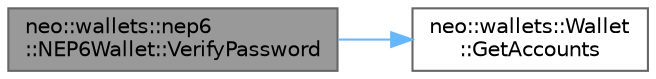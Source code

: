 digraph "neo::wallets::nep6::NEP6Wallet::VerifyPassword"
{
 // LATEX_PDF_SIZE
  bgcolor="transparent";
  edge [fontname=Helvetica,fontsize=10,labelfontname=Helvetica,labelfontsize=10];
  node [fontname=Helvetica,fontsize=10,shape=box,height=0.2,width=0.4];
  rankdir="LR";
  Node1 [id="Node000001",label="neo::wallets::nep6\l::NEP6Wallet::VerifyPassword",height=0.2,width=0.4,color="gray40", fillcolor="grey60", style="filled", fontcolor="black",tooltip="Verifies the password."];
  Node1 -> Node2 [id="edge1_Node000001_Node000002",color="steelblue1",style="solid",tooltip=" "];
  Node2 [id="Node000002",label="neo::wallets::Wallet\l::GetAccounts",height=0.2,width=0.4,color="grey40", fillcolor="white", style="filled",URL="$classneo_1_1wallets_1_1_wallet.html#ad88ab06bc6becbfa50983de2dab7a27f",tooltip="Gets the accounts."];
}
